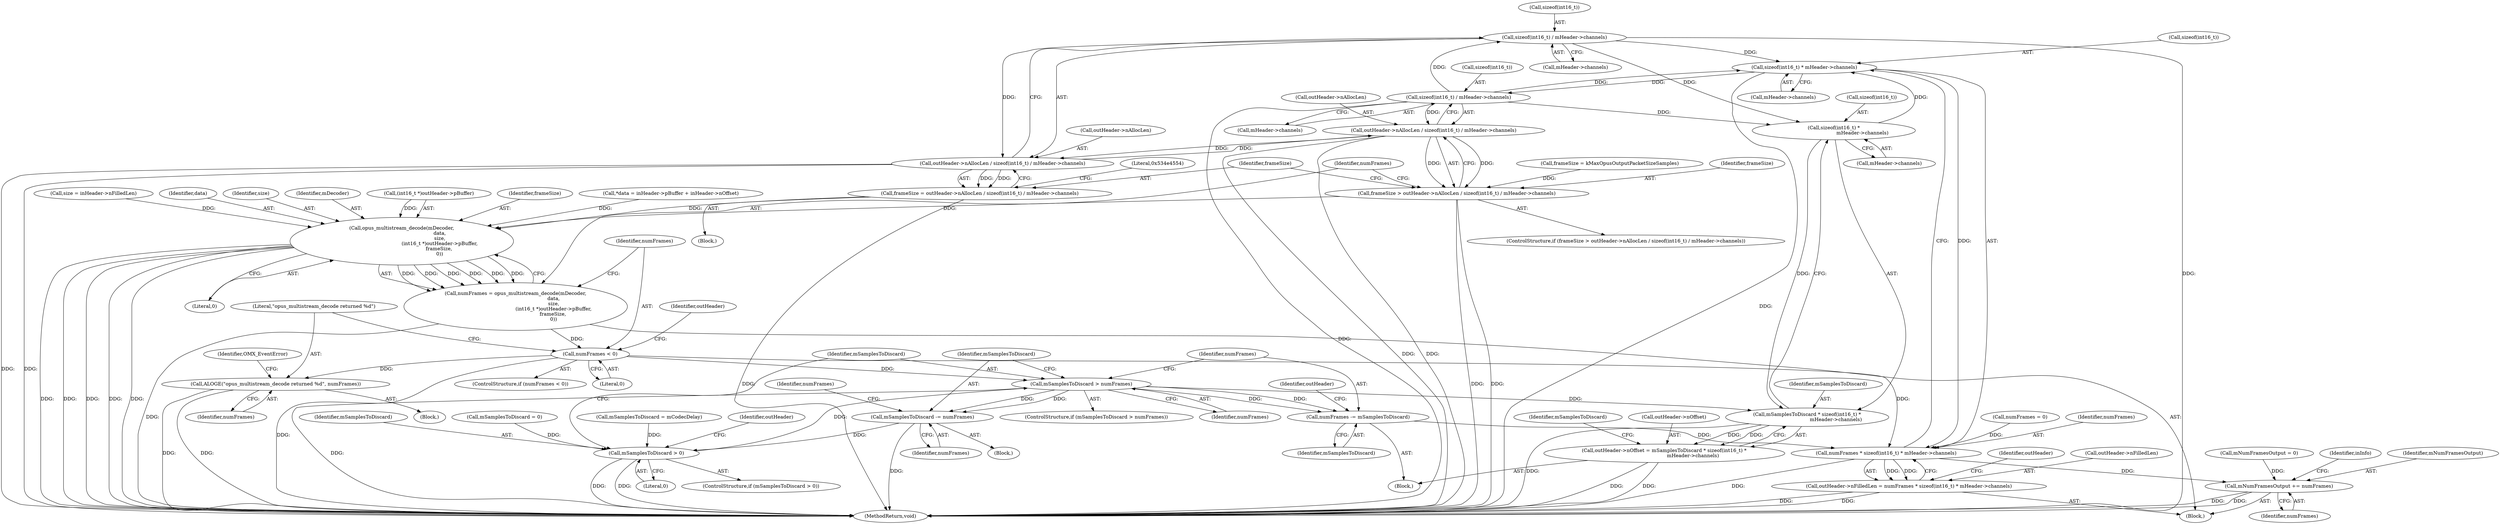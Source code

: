digraph "0_Android_4e32001e4196f39ddd0b86686ae0231c8f5ed944@API" {
"1000454" [label="(Call,sizeof(int16_t) / mHeader->channels)"];
"1000441" [label="(Call,sizeof(int16_t) / mHeader->channels)"];
"1000538" [label="(Call,sizeof(int16_t) * mHeader->channels)"];
"1000454" [label="(Call,sizeof(int16_t) / mHeader->channels)"];
"1000523" [label="(Call,sizeof(int16_t) *\n                                     mHeader->channels)"];
"1000450" [label="(Call,outHeader->nAllocLen / sizeof(int16_t) / mHeader->channels)"];
"1000437" [label="(Call,outHeader->nAllocLen / sizeof(int16_t) / mHeader->channels)"];
"1000435" [label="(Call,frameSize > outHeader->nAllocLen / sizeof(int16_t) / mHeader->channels)"];
"1000466" [label="(Call,opus_multistream_decode(mDecoder,\n                                                 data,\n                                                 size,\n                                                 (int16_t *)outHeader->pBuffer,\n                                                frameSize,\n                                                 0))"];
"1000464" [label="(Call,numFrames = opus_multistream_decode(mDecoder,\n                                                 data,\n                                                 size,\n                                                 (int16_t *)outHeader->pBuffer,\n                                                frameSize,\n                                                 0))"];
"1000478" [label="(Call,numFrames < 0)"];
"1000482" [label="(Call,ALOGE(\"opus_multistream_decode returned %d\", numFrames))"];
"1000502" [label="(Call,mSamplesToDiscard > numFrames)"];
"1000506" [label="(Call,mSamplesToDiscard -= numFrames)"];
"1000497" [label="(Call,mSamplesToDiscard > 0)"];
"1000514" [label="(Call,numFrames -= mSamplesToDiscard)"];
"1000536" [label="(Call,numFrames * sizeof(int16_t) * mHeader->channels)"];
"1000532" [label="(Call,outHeader->nFilledLen = numFrames * sizeof(int16_t) * mHeader->channels)"];
"1000550" [label="(Call,mNumFramesOutput += numFrames)"];
"1000521" [label="(Call,mSamplesToDiscard * sizeof(int16_t) *\n                                     mHeader->channels)"];
"1000517" [label="(Call,outHeader->nOffset = mSamplesToDiscard * sizeof(int16_t) *\n                                     mHeader->channels)"];
"1000448" [label="(Call,frameSize = outHeader->nAllocLen / sizeof(int16_t) / mHeader->channels)"];
"1000497" [label="(Call,mSamplesToDiscard > 0)"];
"1000486" [label="(Identifier,OMX_EventError)"];
"1000507" [label="(Identifier,mSamplesToDiscard)"];
"1000518" [label="(Call,outHeader->nOffset)"];
"1000454" [label="(Call,sizeof(int16_t) / mHeader->channels)"];
"1000401" [label="(Call,mNumFramesOutput = 0)"];
"1000470" [label="(Call,(int16_t *)outHeader->pBuffer)"];
"1000501" [label="(ControlStructure,if (mSamplesToDiscard > numFrames))"];
"1000457" [label="(Call,mHeader->channels)"];
"1000461" [label="(Literal,0x534e4554)"];
"1000539" [label="(Call,sizeof(int16_t))"];
"1000478" [label="(Call,numFrames < 0)"];
"1000546" [label="(Identifier,outHeader)"];
"1000532" [label="(Call,outHeader->nFilledLen = numFrames * sizeof(int16_t) * mHeader->channels)"];
"1000538" [label="(Call,sizeof(int16_t) * mHeader->channels)"];
"1000475" [label="(Identifier,frameSize)"];
"1000482" [label="(Call,ALOGE(\"opus_multistream_decode returned %d\", numFrames))"];
"1000481" [label="(Block,)"];
"1000484" [label="(Identifier,numFrames)"];
"1000415" [label="(Call,*data = inHeader->pBuffer + inHeader->nOffset)"];
"1000448" [label="(Call,frameSize = outHeader->nAllocLen / sizeof(int16_t) / mHeader->channels)"];
"1000425" [label="(Call,size = inHeader->nFilledLen)"];
"1000496" [label="(ControlStructure,if (mSamplesToDiscard > 0))"];
"1000498" [label="(Identifier,mSamplesToDiscard)"];
"1000465" [label="(Identifier,numFrames)"];
"1000493" [label="(Identifier,outHeader)"];
"1000499" [label="(Literal,0)"];
"1000552" [label="(Identifier,numFrames)"];
"1000447" [label="(Block,)"];
"1000435" [label="(Call,frameSize > outHeader->nAllocLen / sizeof(int16_t) / mHeader->channels)"];
"1000515" [label="(Identifier,numFrames)"];
"1000506" [label="(Call,mSamplesToDiscard -= numFrames)"];
"1000517" [label="(Call,outHeader->nOffset = mSamplesToDiscard * sizeof(int16_t) *\n                                     mHeader->channels)"];
"1000555" [label="(Identifier,inInfo)"];
"1000437" [label="(Call,outHeader->nAllocLen / sizeof(int16_t) / mHeader->channels)"];
"1000450" [label="(Call,outHeader->nAllocLen / sizeof(int16_t) / mHeader->channels)"];
"1000444" [label="(Call,mHeader->channels)"];
"1000541" [label="(Call,mHeader->channels)"];
"1000536" [label="(Call,numFrames * sizeof(int16_t) * mHeader->channels)"];
"1000480" [label="(Literal,0)"];
"1000529" [label="(Call,mSamplesToDiscard = 0)"];
"1000514" [label="(Call,numFrames -= mSamplesToDiscard)"];
"1000516" [label="(Identifier,mSamplesToDiscard)"];
"1000550" [label="(Call,mNumFramesOutput += numFrames)"];
"1000464" [label="(Call,numFrames = opus_multistream_decode(mDecoder,\n                                                 data,\n                                                 size,\n                                                 (int16_t *)outHeader->pBuffer,\n                                                frameSize,\n                                                 0))"];
"1000468" [label="(Identifier,data)"];
"1000502" [label="(Call,mSamplesToDiscard > numFrames)"];
"1000585" [label="(MethodReturn,void)"];
"1000504" [label="(Identifier,numFrames)"];
"1000530" [label="(Identifier,mSamplesToDiscard)"];
"1000510" [label="(Identifier,numFrames)"];
"1000523" [label="(Call,sizeof(int16_t) *\n                                     mHeader->channels)"];
"1000466" [label="(Call,opus_multistream_decode(mDecoder,\n                                                 data,\n                                                 size,\n                                                 (int16_t *)outHeader->pBuffer,\n                                                frameSize,\n                                                 0))"];
"1000477" [label="(ControlStructure,if (numFrames < 0))"];
"1000503" [label="(Identifier,mSamplesToDiscard)"];
"1000519" [label="(Identifier,outHeader)"];
"1000411" [label="(Call,mSamplesToDiscard = mCodecDelay)"];
"1000522" [label="(Identifier,mSamplesToDiscard)"];
"1000469" [label="(Identifier,size)"];
"1000533" [label="(Call,outHeader->nFilledLen)"];
"1000537" [label="(Identifier,numFrames)"];
"1000467" [label="(Identifier,mDecoder)"];
"1000313" [label="(Block,)"];
"1000442" [label="(Call,sizeof(int16_t))"];
"1000455" [label="(Call,sizeof(int16_t))"];
"1000526" [label="(Call,mHeader->channels)"];
"1000431" [label="(Call,frameSize = kMaxOpusOutputPacketSizeSamples)"];
"1000438" [label="(Call,outHeader->nAllocLen)"];
"1000534" [label="(Identifier,outHeader)"];
"1000508" [label="(Identifier,numFrames)"];
"1000551" [label="(Identifier,mNumFramesOutput)"];
"1000479" [label="(Identifier,numFrames)"];
"1000436" [label="(Identifier,frameSize)"];
"1000505" [label="(Block,)"];
"1000513" [label="(Block,)"];
"1000434" [label="(ControlStructure,if (frameSize > outHeader->nAllocLen / sizeof(int16_t) / mHeader->channels))"];
"1000509" [label="(Call,numFrames = 0)"];
"1000521" [label="(Call,mSamplesToDiscard * sizeof(int16_t) *\n                                     mHeader->channels)"];
"1000449" [label="(Identifier,frameSize)"];
"1000483" [label="(Literal,\"opus_multistream_decode returned %d\")"];
"1000441" [label="(Call,sizeof(int16_t) / mHeader->channels)"];
"1000524" [label="(Call,sizeof(int16_t))"];
"1000476" [label="(Literal,0)"];
"1000451" [label="(Call,outHeader->nAllocLen)"];
"1000454" -> "1000450"  [label="AST: "];
"1000454" -> "1000457"  [label="CFG: "];
"1000455" -> "1000454"  [label="AST: "];
"1000457" -> "1000454"  [label="AST: "];
"1000450" -> "1000454"  [label="CFG: "];
"1000454" -> "1000585"  [label="DDG: "];
"1000454" -> "1000450"  [label="DDG: "];
"1000441" -> "1000454"  [label="DDG: "];
"1000454" -> "1000523"  [label="DDG: "];
"1000454" -> "1000538"  [label="DDG: "];
"1000441" -> "1000437"  [label="AST: "];
"1000441" -> "1000444"  [label="CFG: "];
"1000442" -> "1000441"  [label="AST: "];
"1000444" -> "1000441"  [label="AST: "];
"1000437" -> "1000441"  [label="CFG: "];
"1000441" -> "1000585"  [label="DDG: "];
"1000441" -> "1000437"  [label="DDG: "];
"1000538" -> "1000441"  [label="DDG: "];
"1000441" -> "1000523"  [label="DDG: "];
"1000441" -> "1000538"  [label="DDG: "];
"1000538" -> "1000536"  [label="AST: "];
"1000538" -> "1000541"  [label="CFG: "];
"1000539" -> "1000538"  [label="AST: "];
"1000541" -> "1000538"  [label="AST: "];
"1000536" -> "1000538"  [label="CFG: "];
"1000538" -> "1000585"  [label="DDG: "];
"1000538" -> "1000536"  [label="DDG: "];
"1000523" -> "1000538"  [label="DDG: "];
"1000523" -> "1000521"  [label="AST: "];
"1000523" -> "1000526"  [label="CFG: "];
"1000524" -> "1000523"  [label="AST: "];
"1000526" -> "1000523"  [label="AST: "];
"1000521" -> "1000523"  [label="CFG: "];
"1000523" -> "1000521"  [label="DDG: "];
"1000450" -> "1000448"  [label="AST: "];
"1000451" -> "1000450"  [label="AST: "];
"1000448" -> "1000450"  [label="CFG: "];
"1000450" -> "1000585"  [label="DDG: "];
"1000450" -> "1000585"  [label="DDG: "];
"1000450" -> "1000437"  [label="DDG: "];
"1000450" -> "1000448"  [label="DDG: "];
"1000450" -> "1000448"  [label="DDG: "];
"1000437" -> "1000450"  [label="DDG: "];
"1000437" -> "1000435"  [label="AST: "];
"1000438" -> "1000437"  [label="AST: "];
"1000435" -> "1000437"  [label="CFG: "];
"1000437" -> "1000585"  [label="DDG: "];
"1000437" -> "1000585"  [label="DDG: "];
"1000437" -> "1000435"  [label="DDG: "];
"1000437" -> "1000435"  [label="DDG: "];
"1000435" -> "1000434"  [label="AST: "];
"1000436" -> "1000435"  [label="AST: "];
"1000449" -> "1000435"  [label="CFG: "];
"1000465" -> "1000435"  [label="CFG: "];
"1000435" -> "1000585"  [label="DDG: "];
"1000435" -> "1000585"  [label="DDG: "];
"1000431" -> "1000435"  [label="DDG: "];
"1000435" -> "1000466"  [label="DDG: "];
"1000466" -> "1000464"  [label="AST: "];
"1000466" -> "1000476"  [label="CFG: "];
"1000467" -> "1000466"  [label="AST: "];
"1000468" -> "1000466"  [label="AST: "];
"1000469" -> "1000466"  [label="AST: "];
"1000470" -> "1000466"  [label="AST: "];
"1000475" -> "1000466"  [label="AST: "];
"1000476" -> "1000466"  [label="AST: "];
"1000464" -> "1000466"  [label="CFG: "];
"1000466" -> "1000585"  [label="DDG: "];
"1000466" -> "1000585"  [label="DDG: "];
"1000466" -> "1000585"  [label="DDG: "];
"1000466" -> "1000585"  [label="DDG: "];
"1000466" -> "1000585"  [label="DDG: "];
"1000466" -> "1000464"  [label="DDG: "];
"1000466" -> "1000464"  [label="DDG: "];
"1000466" -> "1000464"  [label="DDG: "];
"1000466" -> "1000464"  [label="DDG: "];
"1000466" -> "1000464"  [label="DDG: "];
"1000466" -> "1000464"  [label="DDG: "];
"1000415" -> "1000466"  [label="DDG: "];
"1000425" -> "1000466"  [label="DDG: "];
"1000470" -> "1000466"  [label="DDG: "];
"1000448" -> "1000466"  [label="DDG: "];
"1000464" -> "1000313"  [label="AST: "];
"1000465" -> "1000464"  [label="AST: "];
"1000479" -> "1000464"  [label="CFG: "];
"1000464" -> "1000585"  [label="DDG: "];
"1000464" -> "1000478"  [label="DDG: "];
"1000478" -> "1000477"  [label="AST: "];
"1000478" -> "1000480"  [label="CFG: "];
"1000479" -> "1000478"  [label="AST: "];
"1000480" -> "1000478"  [label="AST: "];
"1000483" -> "1000478"  [label="CFG: "];
"1000493" -> "1000478"  [label="CFG: "];
"1000478" -> "1000585"  [label="DDG: "];
"1000478" -> "1000482"  [label="DDG: "];
"1000478" -> "1000502"  [label="DDG: "];
"1000478" -> "1000536"  [label="DDG: "];
"1000482" -> "1000481"  [label="AST: "];
"1000482" -> "1000484"  [label="CFG: "];
"1000483" -> "1000482"  [label="AST: "];
"1000484" -> "1000482"  [label="AST: "];
"1000486" -> "1000482"  [label="CFG: "];
"1000482" -> "1000585"  [label="DDG: "];
"1000482" -> "1000585"  [label="DDG: "];
"1000502" -> "1000501"  [label="AST: "];
"1000502" -> "1000504"  [label="CFG: "];
"1000503" -> "1000502"  [label="AST: "];
"1000504" -> "1000502"  [label="AST: "];
"1000507" -> "1000502"  [label="CFG: "];
"1000515" -> "1000502"  [label="CFG: "];
"1000502" -> "1000585"  [label="DDG: "];
"1000497" -> "1000502"  [label="DDG: "];
"1000502" -> "1000506"  [label="DDG: "];
"1000502" -> "1000506"  [label="DDG: "];
"1000502" -> "1000514"  [label="DDG: "];
"1000502" -> "1000514"  [label="DDG: "];
"1000502" -> "1000521"  [label="DDG: "];
"1000506" -> "1000505"  [label="AST: "];
"1000506" -> "1000508"  [label="CFG: "];
"1000507" -> "1000506"  [label="AST: "];
"1000508" -> "1000506"  [label="AST: "];
"1000510" -> "1000506"  [label="CFG: "];
"1000506" -> "1000585"  [label="DDG: "];
"1000506" -> "1000497"  [label="DDG: "];
"1000497" -> "1000496"  [label="AST: "];
"1000497" -> "1000499"  [label="CFG: "];
"1000498" -> "1000497"  [label="AST: "];
"1000499" -> "1000497"  [label="AST: "];
"1000503" -> "1000497"  [label="CFG: "];
"1000534" -> "1000497"  [label="CFG: "];
"1000497" -> "1000585"  [label="DDG: "];
"1000497" -> "1000585"  [label="DDG: "];
"1000529" -> "1000497"  [label="DDG: "];
"1000411" -> "1000497"  [label="DDG: "];
"1000514" -> "1000513"  [label="AST: "];
"1000514" -> "1000516"  [label="CFG: "];
"1000515" -> "1000514"  [label="AST: "];
"1000516" -> "1000514"  [label="AST: "];
"1000519" -> "1000514"  [label="CFG: "];
"1000514" -> "1000536"  [label="DDG: "];
"1000536" -> "1000532"  [label="AST: "];
"1000537" -> "1000536"  [label="AST: "];
"1000532" -> "1000536"  [label="CFG: "];
"1000536" -> "1000585"  [label="DDG: "];
"1000536" -> "1000532"  [label="DDG: "];
"1000536" -> "1000532"  [label="DDG: "];
"1000509" -> "1000536"  [label="DDG: "];
"1000536" -> "1000550"  [label="DDG: "];
"1000532" -> "1000313"  [label="AST: "];
"1000533" -> "1000532"  [label="AST: "];
"1000546" -> "1000532"  [label="CFG: "];
"1000532" -> "1000585"  [label="DDG: "];
"1000532" -> "1000585"  [label="DDG: "];
"1000550" -> "1000313"  [label="AST: "];
"1000550" -> "1000552"  [label="CFG: "];
"1000551" -> "1000550"  [label="AST: "];
"1000552" -> "1000550"  [label="AST: "];
"1000555" -> "1000550"  [label="CFG: "];
"1000550" -> "1000585"  [label="DDG: "];
"1000550" -> "1000585"  [label="DDG: "];
"1000401" -> "1000550"  [label="DDG: "];
"1000521" -> "1000517"  [label="AST: "];
"1000522" -> "1000521"  [label="AST: "];
"1000517" -> "1000521"  [label="CFG: "];
"1000521" -> "1000585"  [label="DDG: "];
"1000521" -> "1000517"  [label="DDG: "];
"1000521" -> "1000517"  [label="DDG: "];
"1000517" -> "1000513"  [label="AST: "];
"1000518" -> "1000517"  [label="AST: "];
"1000530" -> "1000517"  [label="CFG: "];
"1000517" -> "1000585"  [label="DDG: "];
"1000517" -> "1000585"  [label="DDG: "];
"1000448" -> "1000447"  [label="AST: "];
"1000449" -> "1000448"  [label="AST: "];
"1000461" -> "1000448"  [label="CFG: "];
"1000448" -> "1000585"  [label="DDG: "];
}
